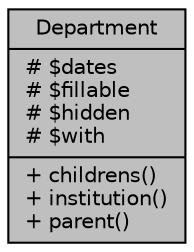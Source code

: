 digraph "Department"
{
 // LATEX_PDF_SIZE
  bgcolor="transparent";
  edge [fontname="Helvetica",fontsize="10",labelfontname="Helvetica",labelfontsize="10"];
  node [fontname="Helvetica",fontsize="10",shape=record];
  Node1 [label="{Department\n|# $dates\l# $fillable\l# $hidden\l# $with\l|+ childrens()\l+ institution()\l+ parent()\l}",height=0.2,width=0.4,color="black", fillcolor="grey75", style="filled", fontcolor="black",tooltip="Datos de las Unidades, Departamentos o Dependencias."];
}
